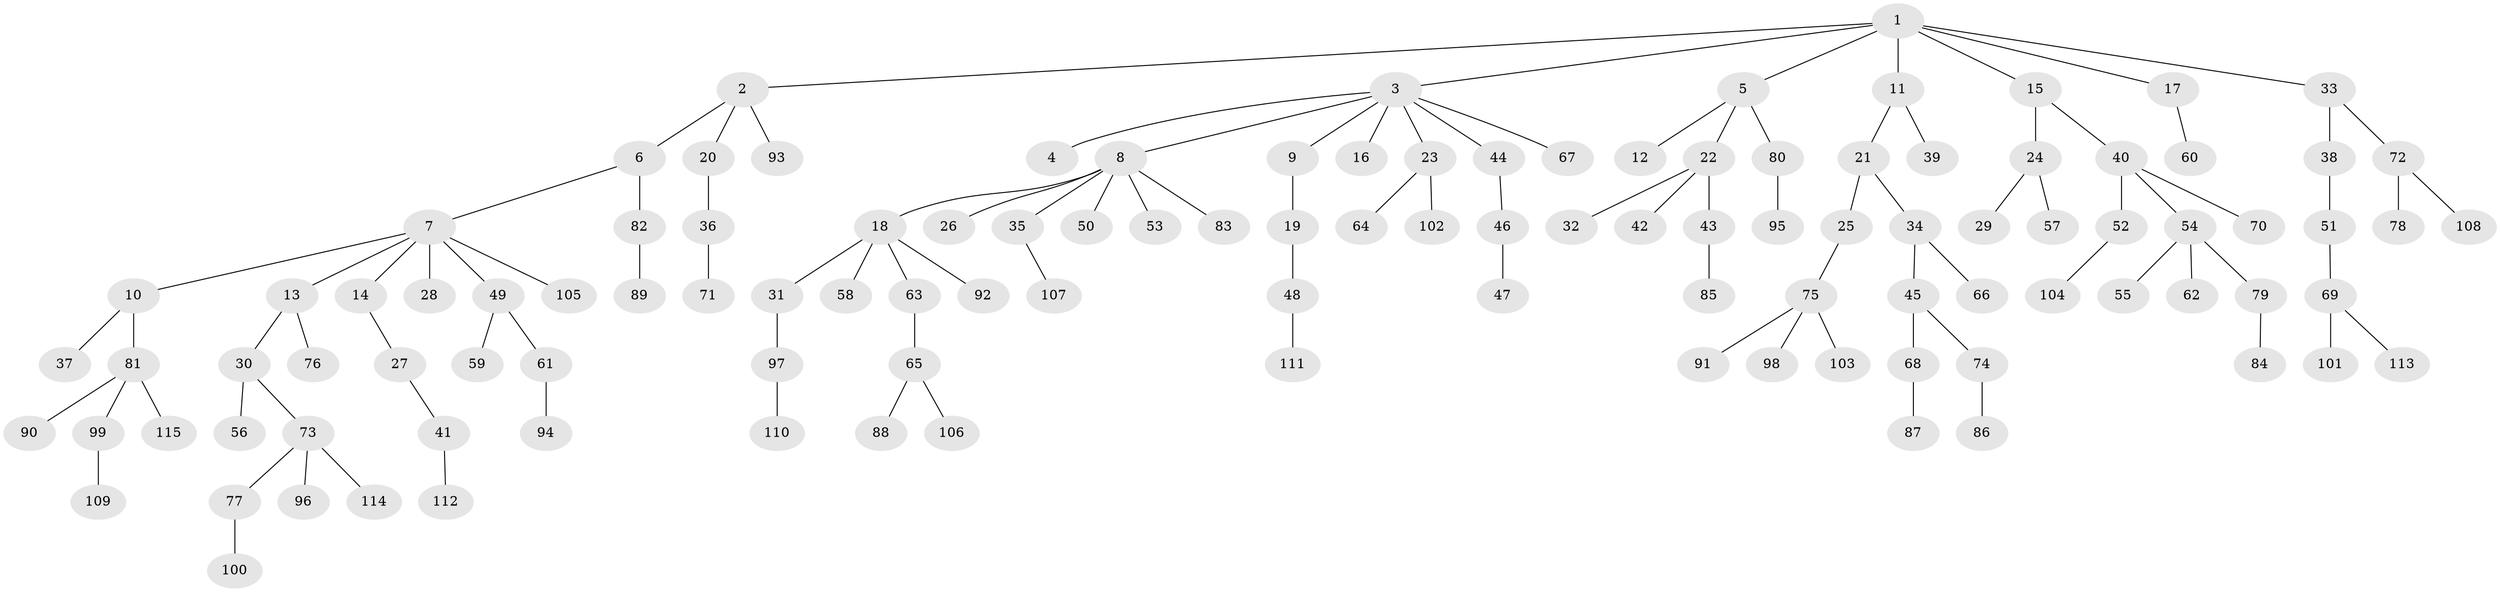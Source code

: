 // Generated by graph-tools (version 1.1) at 2025/37/03/09/25 02:37:02]
// undirected, 115 vertices, 114 edges
graph export_dot {
graph [start="1"]
  node [color=gray90,style=filled];
  1;
  2;
  3;
  4;
  5;
  6;
  7;
  8;
  9;
  10;
  11;
  12;
  13;
  14;
  15;
  16;
  17;
  18;
  19;
  20;
  21;
  22;
  23;
  24;
  25;
  26;
  27;
  28;
  29;
  30;
  31;
  32;
  33;
  34;
  35;
  36;
  37;
  38;
  39;
  40;
  41;
  42;
  43;
  44;
  45;
  46;
  47;
  48;
  49;
  50;
  51;
  52;
  53;
  54;
  55;
  56;
  57;
  58;
  59;
  60;
  61;
  62;
  63;
  64;
  65;
  66;
  67;
  68;
  69;
  70;
  71;
  72;
  73;
  74;
  75;
  76;
  77;
  78;
  79;
  80;
  81;
  82;
  83;
  84;
  85;
  86;
  87;
  88;
  89;
  90;
  91;
  92;
  93;
  94;
  95;
  96;
  97;
  98;
  99;
  100;
  101;
  102;
  103;
  104;
  105;
  106;
  107;
  108;
  109;
  110;
  111;
  112;
  113;
  114;
  115;
  1 -- 2;
  1 -- 3;
  1 -- 5;
  1 -- 11;
  1 -- 15;
  1 -- 17;
  1 -- 33;
  2 -- 6;
  2 -- 20;
  2 -- 93;
  3 -- 4;
  3 -- 8;
  3 -- 9;
  3 -- 16;
  3 -- 23;
  3 -- 44;
  3 -- 67;
  5 -- 12;
  5 -- 22;
  5 -- 80;
  6 -- 7;
  6 -- 82;
  7 -- 10;
  7 -- 13;
  7 -- 14;
  7 -- 28;
  7 -- 49;
  7 -- 105;
  8 -- 18;
  8 -- 26;
  8 -- 35;
  8 -- 50;
  8 -- 53;
  8 -- 83;
  9 -- 19;
  10 -- 37;
  10 -- 81;
  11 -- 21;
  11 -- 39;
  13 -- 30;
  13 -- 76;
  14 -- 27;
  15 -- 24;
  15 -- 40;
  17 -- 60;
  18 -- 31;
  18 -- 58;
  18 -- 63;
  18 -- 92;
  19 -- 48;
  20 -- 36;
  21 -- 25;
  21 -- 34;
  22 -- 32;
  22 -- 42;
  22 -- 43;
  23 -- 64;
  23 -- 102;
  24 -- 29;
  24 -- 57;
  25 -- 75;
  27 -- 41;
  30 -- 56;
  30 -- 73;
  31 -- 97;
  33 -- 38;
  33 -- 72;
  34 -- 45;
  34 -- 66;
  35 -- 107;
  36 -- 71;
  38 -- 51;
  40 -- 52;
  40 -- 54;
  40 -- 70;
  41 -- 112;
  43 -- 85;
  44 -- 46;
  45 -- 68;
  45 -- 74;
  46 -- 47;
  48 -- 111;
  49 -- 59;
  49 -- 61;
  51 -- 69;
  52 -- 104;
  54 -- 55;
  54 -- 62;
  54 -- 79;
  61 -- 94;
  63 -- 65;
  65 -- 88;
  65 -- 106;
  68 -- 87;
  69 -- 101;
  69 -- 113;
  72 -- 78;
  72 -- 108;
  73 -- 77;
  73 -- 96;
  73 -- 114;
  74 -- 86;
  75 -- 91;
  75 -- 98;
  75 -- 103;
  77 -- 100;
  79 -- 84;
  80 -- 95;
  81 -- 90;
  81 -- 99;
  81 -- 115;
  82 -- 89;
  97 -- 110;
  99 -- 109;
}
